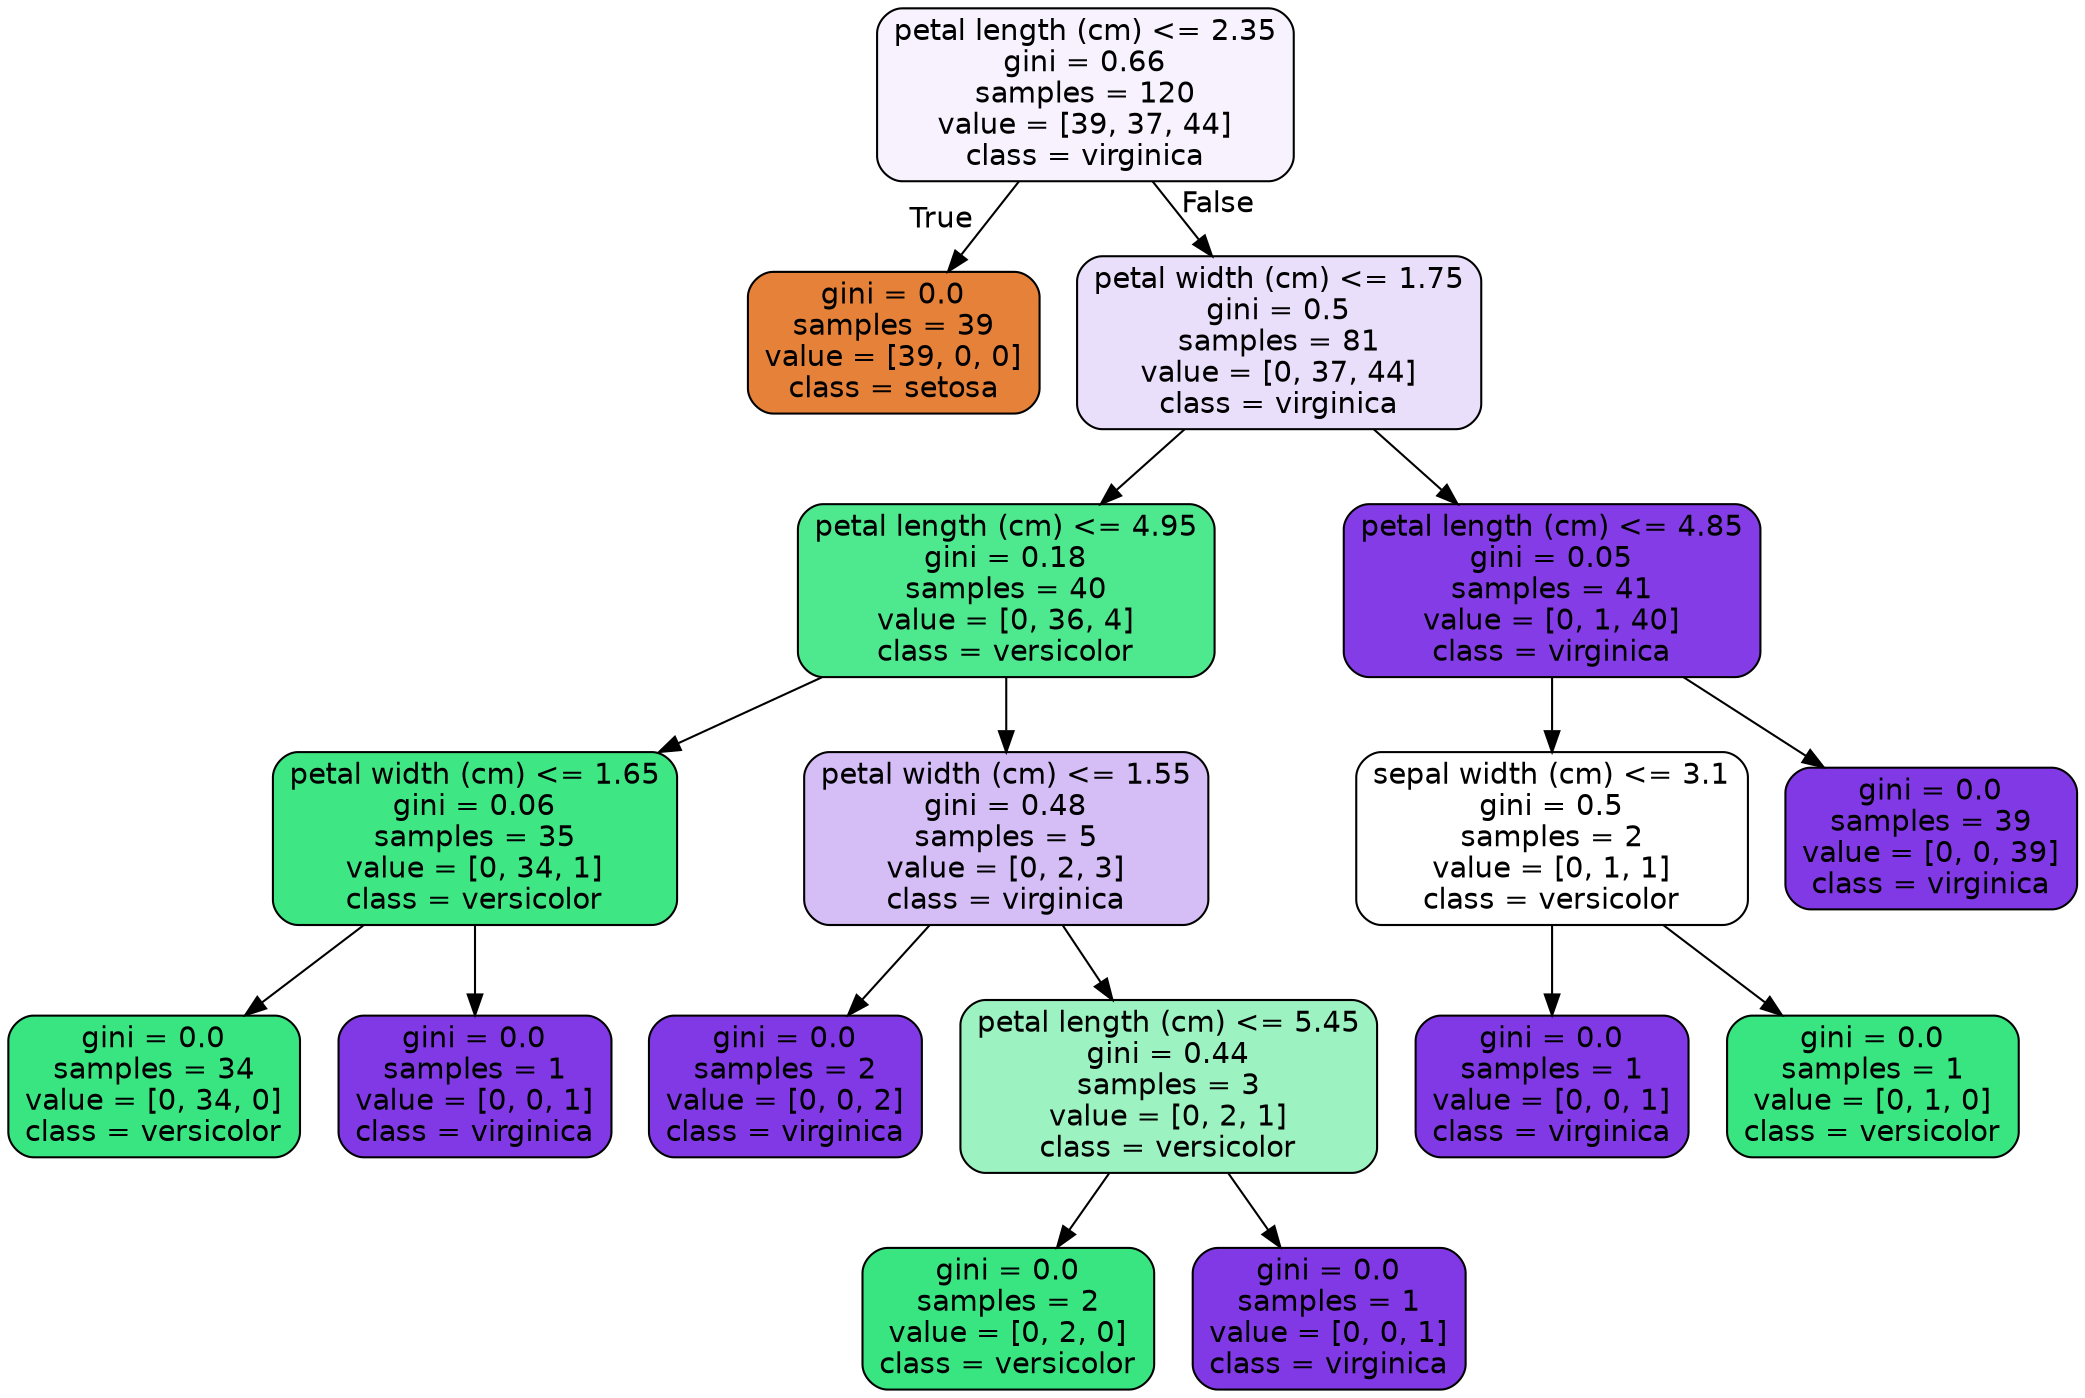 digraph Tree {
node [shape=box, style="filled, rounded", color="black", fontname=helvetica] ;
edge [fontname=helvetica] ;
0 [label="petal length (cm) <= 2.35\ngini = 0.66\nsamples = 120\nvalue = [39, 37, 44]\nclass = virginica", fillcolor="#8139e510"] ;
1 [label="gini = 0.0\nsamples = 39\nvalue = [39, 0, 0]\nclass = setosa", fillcolor="#e58139ff"] ;
0 -> 1 [labeldistance=2.5, labelangle=45, headlabel="True"] ;
2 [label="petal width (cm) <= 1.75\ngini = 0.5\nsamples = 81\nvalue = [0, 37, 44]\nclass = virginica", fillcolor="#8139e529"] ;
0 -> 2 [labeldistance=2.5, labelangle=-45, headlabel="False"] ;
3 [label="petal length (cm) <= 4.95\ngini = 0.18\nsamples = 40\nvalue = [0, 36, 4]\nclass = versicolor", fillcolor="#39e581e3"] ;
2 -> 3 ;
4 [label="petal width (cm) <= 1.65\ngini = 0.06\nsamples = 35\nvalue = [0, 34, 1]\nclass = versicolor", fillcolor="#39e581f8"] ;
3 -> 4 ;
5 [label="gini = 0.0\nsamples = 34\nvalue = [0, 34, 0]\nclass = versicolor", fillcolor="#39e581ff"] ;
4 -> 5 ;
6 [label="gini = 0.0\nsamples = 1\nvalue = [0, 0, 1]\nclass = virginica", fillcolor="#8139e5ff"] ;
4 -> 6 ;
7 [label="petal width (cm) <= 1.55\ngini = 0.48\nsamples = 5\nvalue = [0, 2, 3]\nclass = virginica", fillcolor="#8139e555"] ;
3 -> 7 ;
8 [label="gini = 0.0\nsamples = 2\nvalue = [0, 0, 2]\nclass = virginica", fillcolor="#8139e5ff"] ;
7 -> 8 ;
9 [label="petal length (cm) <= 5.45\ngini = 0.44\nsamples = 3\nvalue = [0, 2, 1]\nclass = versicolor", fillcolor="#39e5817f"] ;
7 -> 9 ;
10 [label="gini = 0.0\nsamples = 2\nvalue = [0, 2, 0]\nclass = versicolor", fillcolor="#39e581ff"] ;
9 -> 10 ;
11 [label="gini = 0.0\nsamples = 1\nvalue = [0, 0, 1]\nclass = virginica", fillcolor="#8139e5ff"] ;
9 -> 11 ;
12 [label="petal length (cm) <= 4.85\ngini = 0.05\nsamples = 41\nvalue = [0, 1, 40]\nclass = virginica", fillcolor="#8139e5f9"] ;
2 -> 12 ;
13 [label="sepal width (cm) <= 3.1\ngini = 0.5\nsamples = 2\nvalue = [0, 1, 1]\nclass = versicolor", fillcolor="#39e58100"] ;
12 -> 13 ;
14 [label="gini = 0.0\nsamples = 1\nvalue = [0, 0, 1]\nclass = virginica", fillcolor="#8139e5ff"] ;
13 -> 14 ;
15 [label="gini = 0.0\nsamples = 1\nvalue = [0, 1, 0]\nclass = versicolor", fillcolor="#39e581ff"] ;
13 -> 15 ;
16 [label="gini = 0.0\nsamples = 39\nvalue = [0, 0, 39]\nclass = virginica", fillcolor="#8139e5ff"] ;
12 -> 16 ;
}